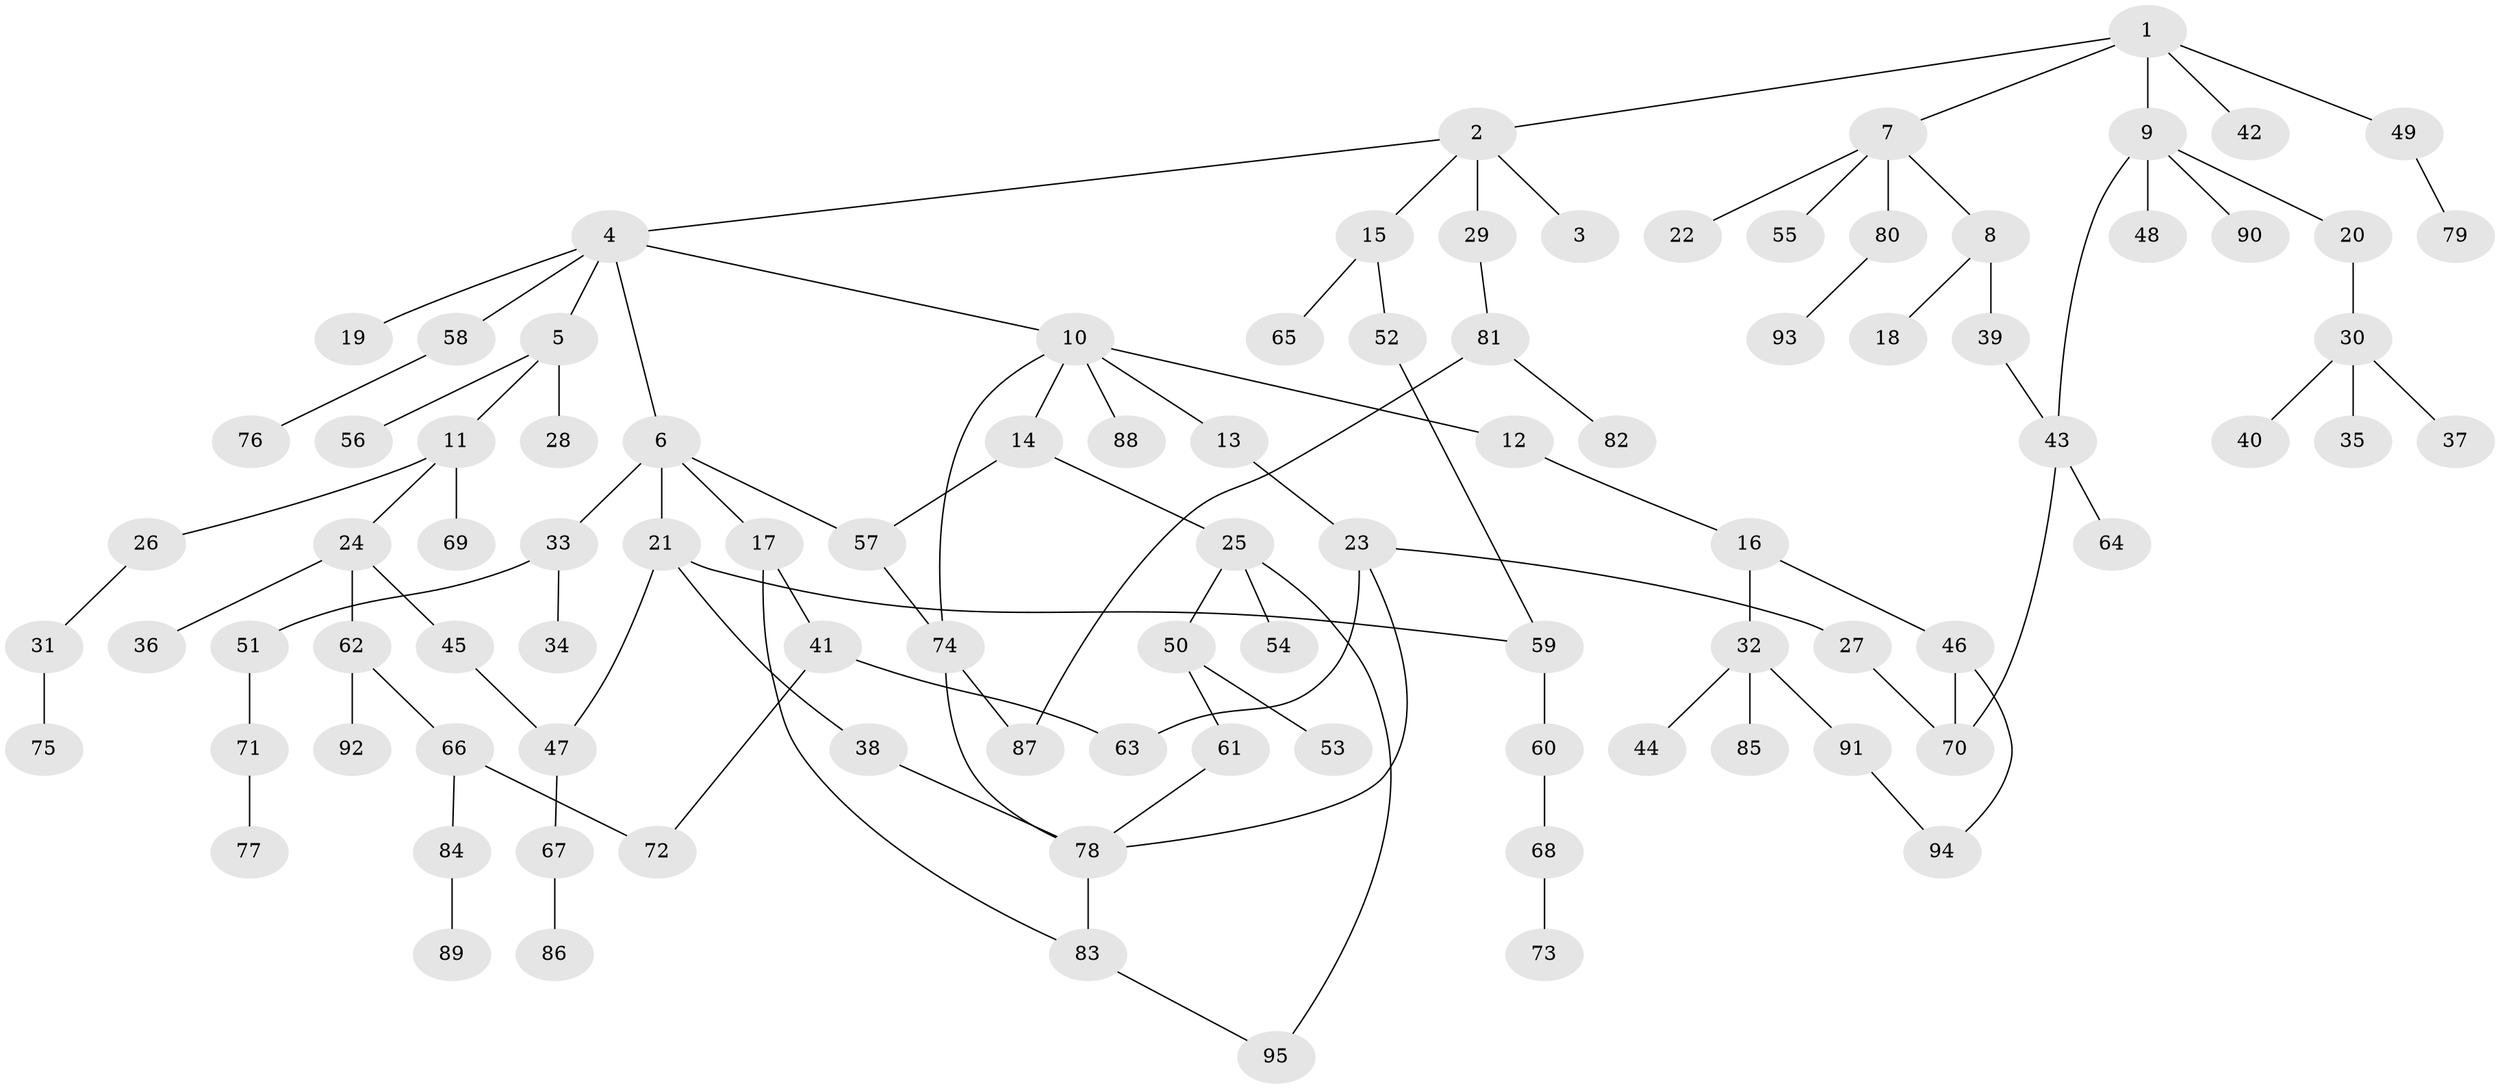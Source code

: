 // Generated by graph-tools (version 1.1) at 2025/49/03/09/25 03:49:24]
// undirected, 95 vertices, 110 edges
graph export_dot {
graph [start="1"]
  node [color=gray90,style=filled];
  1;
  2;
  3;
  4;
  5;
  6;
  7;
  8;
  9;
  10;
  11;
  12;
  13;
  14;
  15;
  16;
  17;
  18;
  19;
  20;
  21;
  22;
  23;
  24;
  25;
  26;
  27;
  28;
  29;
  30;
  31;
  32;
  33;
  34;
  35;
  36;
  37;
  38;
  39;
  40;
  41;
  42;
  43;
  44;
  45;
  46;
  47;
  48;
  49;
  50;
  51;
  52;
  53;
  54;
  55;
  56;
  57;
  58;
  59;
  60;
  61;
  62;
  63;
  64;
  65;
  66;
  67;
  68;
  69;
  70;
  71;
  72;
  73;
  74;
  75;
  76;
  77;
  78;
  79;
  80;
  81;
  82;
  83;
  84;
  85;
  86;
  87;
  88;
  89;
  90;
  91;
  92;
  93;
  94;
  95;
  1 -- 2;
  1 -- 7;
  1 -- 9;
  1 -- 42;
  1 -- 49;
  2 -- 3;
  2 -- 4;
  2 -- 15;
  2 -- 29;
  4 -- 5;
  4 -- 6;
  4 -- 10;
  4 -- 19;
  4 -- 58;
  5 -- 11;
  5 -- 28;
  5 -- 56;
  6 -- 17;
  6 -- 21;
  6 -- 33;
  6 -- 57;
  7 -- 8;
  7 -- 22;
  7 -- 55;
  7 -- 80;
  8 -- 18;
  8 -- 39;
  9 -- 20;
  9 -- 43;
  9 -- 48;
  9 -- 90;
  10 -- 12;
  10 -- 13;
  10 -- 14;
  10 -- 74;
  10 -- 88;
  11 -- 24;
  11 -- 26;
  11 -- 69;
  12 -- 16;
  13 -- 23;
  14 -- 25;
  14 -- 57;
  15 -- 52;
  15 -- 65;
  16 -- 32;
  16 -- 46;
  17 -- 41;
  17 -- 83;
  20 -- 30;
  21 -- 38;
  21 -- 47;
  21 -- 59;
  23 -- 27;
  23 -- 63;
  23 -- 78;
  24 -- 36;
  24 -- 45;
  24 -- 62;
  25 -- 50;
  25 -- 54;
  25 -- 95;
  26 -- 31;
  27 -- 70;
  29 -- 81;
  30 -- 35;
  30 -- 37;
  30 -- 40;
  31 -- 75;
  32 -- 44;
  32 -- 85;
  32 -- 91;
  33 -- 34;
  33 -- 51;
  38 -- 78;
  39 -- 43;
  41 -- 72;
  41 -- 63;
  43 -- 64;
  43 -- 70;
  45 -- 47;
  46 -- 94;
  46 -- 70;
  47 -- 67;
  49 -- 79;
  50 -- 53;
  50 -- 61;
  51 -- 71;
  52 -- 59;
  57 -- 74;
  58 -- 76;
  59 -- 60;
  60 -- 68;
  61 -- 78;
  62 -- 66;
  62 -- 92;
  66 -- 84;
  66 -- 72;
  67 -- 86;
  68 -- 73;
  71 -- 77;
  74 -- 87;
  74 -- 78;
  78 -- 83;
  80 -- 93;
  81 -- 82;
  81 -- 87;
  83 -- 95;
  84 -- 89;
  91 -- 94;
}
